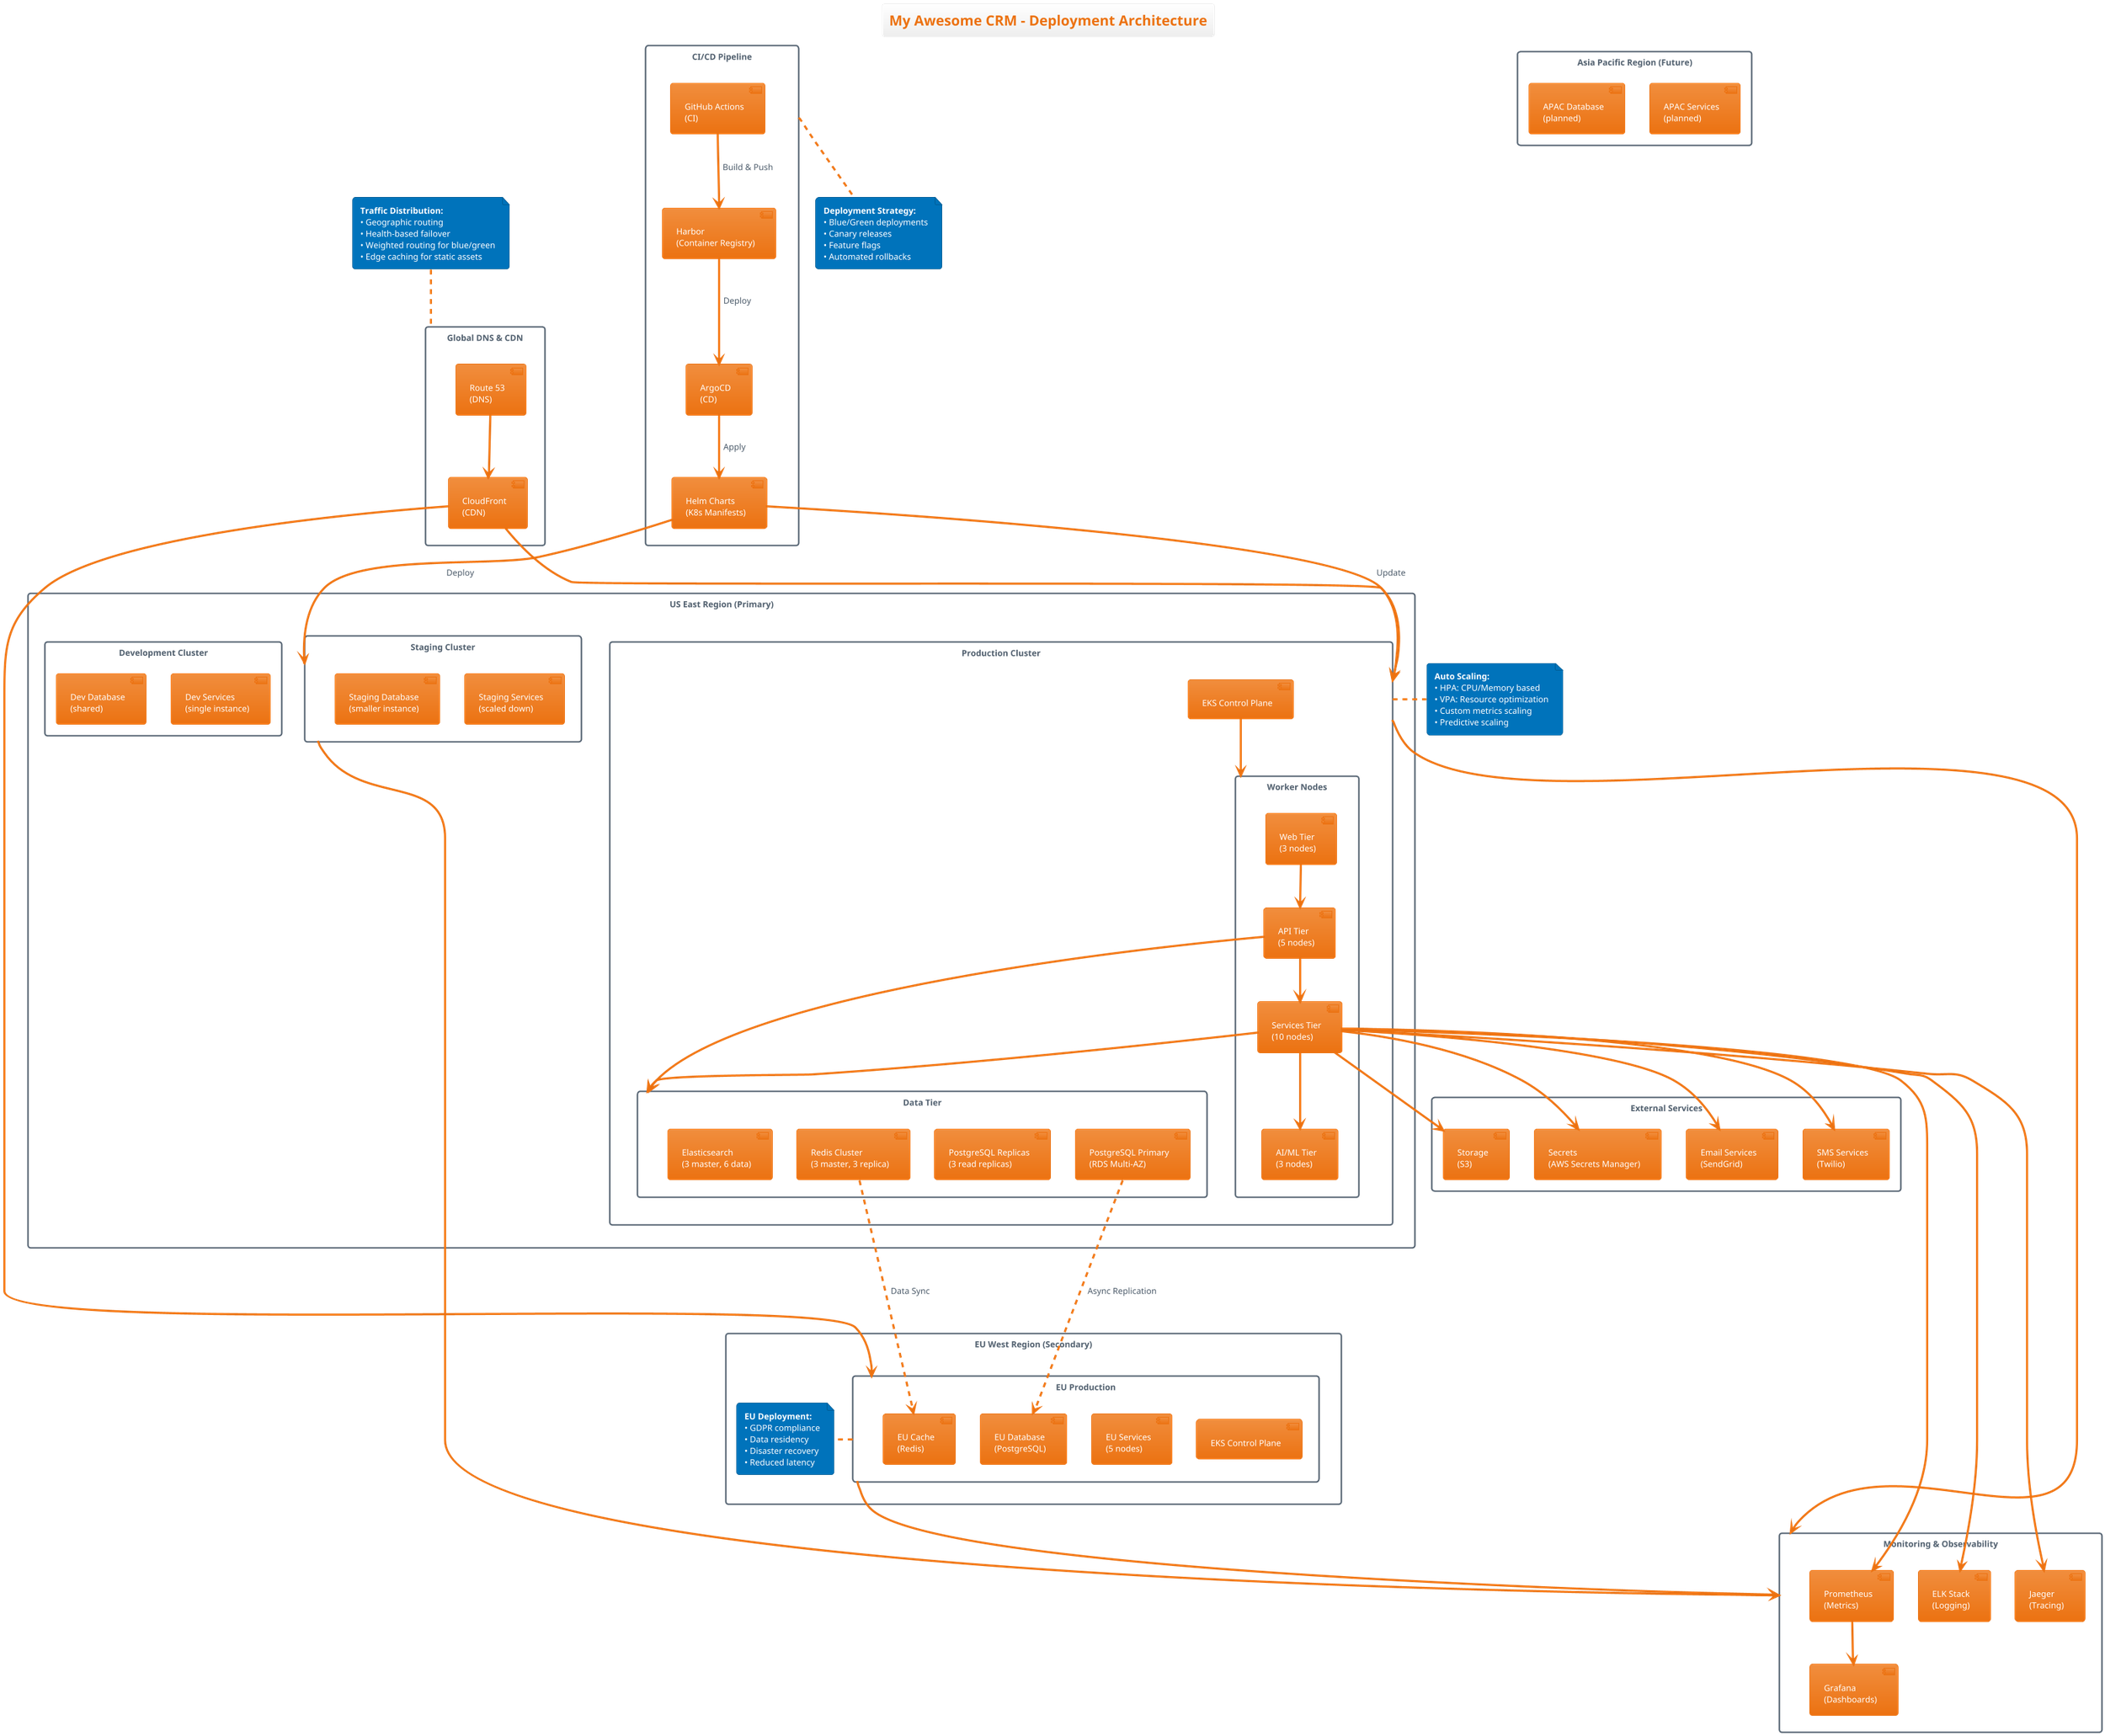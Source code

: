 @startuml deployment-architecture
!theme aws-orange
title My Awesome CRM - Deployment Architecture

!define CLUSTER rectangle
!define NODE component

CLUSTER "Global DNS & CDN" as global {
    NODE "Route 53\n(DNS)" as dns
    NODE "CloudFront\n(CDN)" as cdn
}

CLUSTER "US East Region (Primary)" as useast {
    
    CLUSTER "Production Cluster" as prod {
        NODE "EKS Control Plane" as prodcontrol
        
        CLUSTER "Worker Nodes" as prodnodes {
            NODE "Web Tier\n(3 nodes)" as prodweb
            NODE "API Tier\n(5 nodes)" as prodapi
            NODE "Services Tier\n(10 nodes)" as prodservices
            NODE "AI/ML Tier\n(3 nodes)" as prodml
        }
        
        CLUSTER "Data Tier" as proddata {
            NODE "PostgreSQL Primary\n(RDS Multi-AZ)" as proddb
            NODE "PostgreSQL Replicas\n(3 read replicas)" as prodreplicas
            NODE "Redis Cluster\n(3 master, 3 replica)" as prodredis
            NODE "Elasticsearch\n(3 master, 6 data)" as prodelastic
        }
    }
    
    CLUSTER "Staging Cluster" as staging {
        NODE "Staging Services\n(scaled down)" as stagingservices
        NODE "Staging Database\n(smaller instance)" as stagingdb
    }
    
    CLUSTER "Development Cluster" as dev {
        NODE "Dev Services\n(single instance)" as devservices
        NODE "Dev Database\n(shared)" as devdb
    }
}

CLUSTER "EU West Region (Secondary)" as euwest {
    
    CLUSTER "EU Production" as euprod {
        NODE "EKS Control Plane" as euprodcontrol
        NODE "EU Services\n(5 nodes)" as euprodservices
        NODE "EU Database\n(PostgreSQL)" as euproddb
        NODE "EU Cache\n(Redis)" as euprodredis
    }
    
    note right of euprod
      **EU Deployment:**
      • GDPR compliance
      • Data residency
      • Disaster recovery
      • Reduced latency
    end note
}

CLUSTER "Asia Pacific Region (Future)" as apac {
    NODE "APAC Services\n(planned)" as apacservices
    NODE "APAC Database\n(planned)" as apacdb
}

CLUSTER "Monitoring & Observability" as monitoring {
    NODE "Prometheus\n(Metrics)" as prometheus
    NODE "Grafana\n(Dashboards)" as grafana
    NODE "ELK Stack\n(Logging)" as elk
    NODE "Jaeger\n(Tracing)" as jaeger
}

CLUSTER "CI/CD Pipeline" as cicd {
    NODE "GitHub Actions\n(CI)" as github
    NODE "ArgoCD\n(CD)" as argocd
    NODE "Harbor\n(Container Registry)" as registry
    NODE "Helm Charts\n(K8s Manifests)" as helm
}

CLUSTER "External Services" as external {
    NODE "Email Services\n(SendGrid)" as emailsvc
    NODE "SMS Services\n(Twilio)" as sms
    NODE "Storage\n(S3)" as s3
    NODE "Secrets\n(AWS Secrets Manager)" as secretsmgr
}

' Traffic flow
dns --> cdn
cdn --> prod
cdn --> euprod

' Internal connections
prodcontrol --> prodnodes
prodweb --> prodapi
prodapi --> prodservices
prodservices --> prodml

prodservices --> proddata
prodapi --> proddata

' Cross-region replication
proddb -.-> euproddb : "Async Replication"
prodredis -.-> euprodredis : "Data Sync"

' Monitoring connections
prod --> monitoring
euprod --> monitoring
staging --> monitoring

prometheus --> grafana
prodservices --> prometheus
prodservices --> elk
prodservices --> jaeger

' CI/CD flow
github --> registry : "Build & Push"
registry --> argocd : "Deploy"
argocd --> helm : "Apply"
helm --> prod : "Update"
helm --> staging : "Deploy"

' External service connections
prodservices --> emailsvc
prodservices --> sms
prodservices --> s3
prodservices --> secretsmgr

note top of global
  **Traffic Distribution:**
  • Geographic routing
  • Health-based failover
  • Weighted routing for blue/green
  • Edge caching for static assets
end note

note right of prod
  **Auto Scaling:**
  • HPA: CPU/Memory based
  • VPA: Resource optimization
  • Custom metrics scaling
  • Predictive scaling
end note

note bottom of cicd
  **Deployment Strategy:**
  • Blue/Green deployments
  • Canary releases
  • Feature flags
  • Automated rollbacks
end note

@enduml